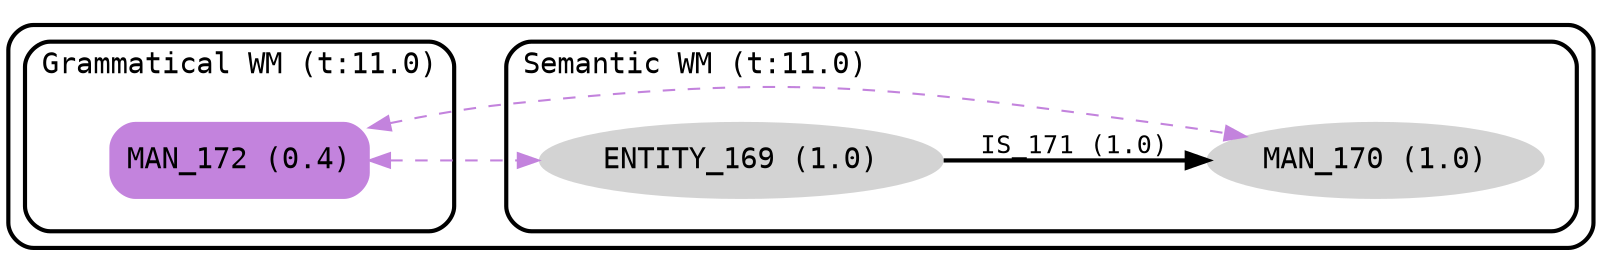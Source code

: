digraph LinguisticWM_concise {
rankdir=LR;
style=rounded;
compound=true;
labeljust=l;
penwidth=2;
subgraph cluster_linguisticWM {
subgraph cluster_semWM {
label=<<FONT FACE="consolas">Semantic WM (t:11.0)</FONT>>;
subgraph cluster_SemRep {
color=white;
fillcolor=white;
label="";
ENTITY_169 [shape=oval, fontname=consolas, fontsize=14, fillcolor=lightgrey, color=lightgrey, style=filled, label=<<FONT FACE="consolas">ENTITY_169 (1.0)</FONT>>];
MAN_170 [shape=oval, fontname=consolas, fontsize=14, fillcolor=lightgrey, color=lightgrey, style=filled, label=<<FONT FACE="consolas">MAN_170 (1.0)</FONT>>];
ENTITY_169 -> MAN_170  [fontname=consolas, label=<<FONT FACE="consolas">IS_171 (1.0)</FONT>>, fontsize=12, style=filled, penwidth=2];
}

}

subgraph cluster_gramWM {
label=<<FONT FACE="consolas">Grammatical WM (t:11.0)</FONT>>;
subgraph cluster_C2_cluster {
color=white;
label="";
fill=white;
MAN_172 [shape=box, fontname=consolas, fontsize=14, fillcolor="#c383dd", color="#c383dd", style="filled, rounded", label=<<FONT FACE="consolas">MAN_172 (0.4)</FONT>>];
}

}

MAN_172 -> MAN_170  [color="#c383dd", style=dashed, splines=spline, dir=both];
MAN_172 -> ENTITY_169  [color="#c383dd", style=dashed, splines=spline, dir=both];
}

}

